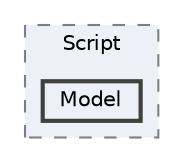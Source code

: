 digraph "002_UI/Script/Model"
{
 // LATEX_PDF_SIZE
  bgcolor="transparent";
  edge [fontname=Helvetica,fontsize=10,labelfontname=Helvetica,labelfontsize=10];
  node [fontname=Helvetica,fontsize=10,shape=box,height=0.2,width=0.4];
  compound=true
  subgraph clusterdir_4e2f2cb823c9470a3e876fa2cfe5a527 {
    graph [ bgcolor="#edf0f7", pencolor="grey50", label="Script", fontname=Helvetica,fontsize=10 style="filled,dashed", URL="dir_4e2f2cb823c9470a3e876fa2cfe5a527.html",tooltip=""]
  dir_7cbb7c37ed413fd582908aee22b63e95 [label="Model", fillcolor="#edf0f7", color="grey25", style="filled,bold", URL="dir_7cbb7c37ed413fd582908aee22b63e95.html",tooltip=""];
  }
}
